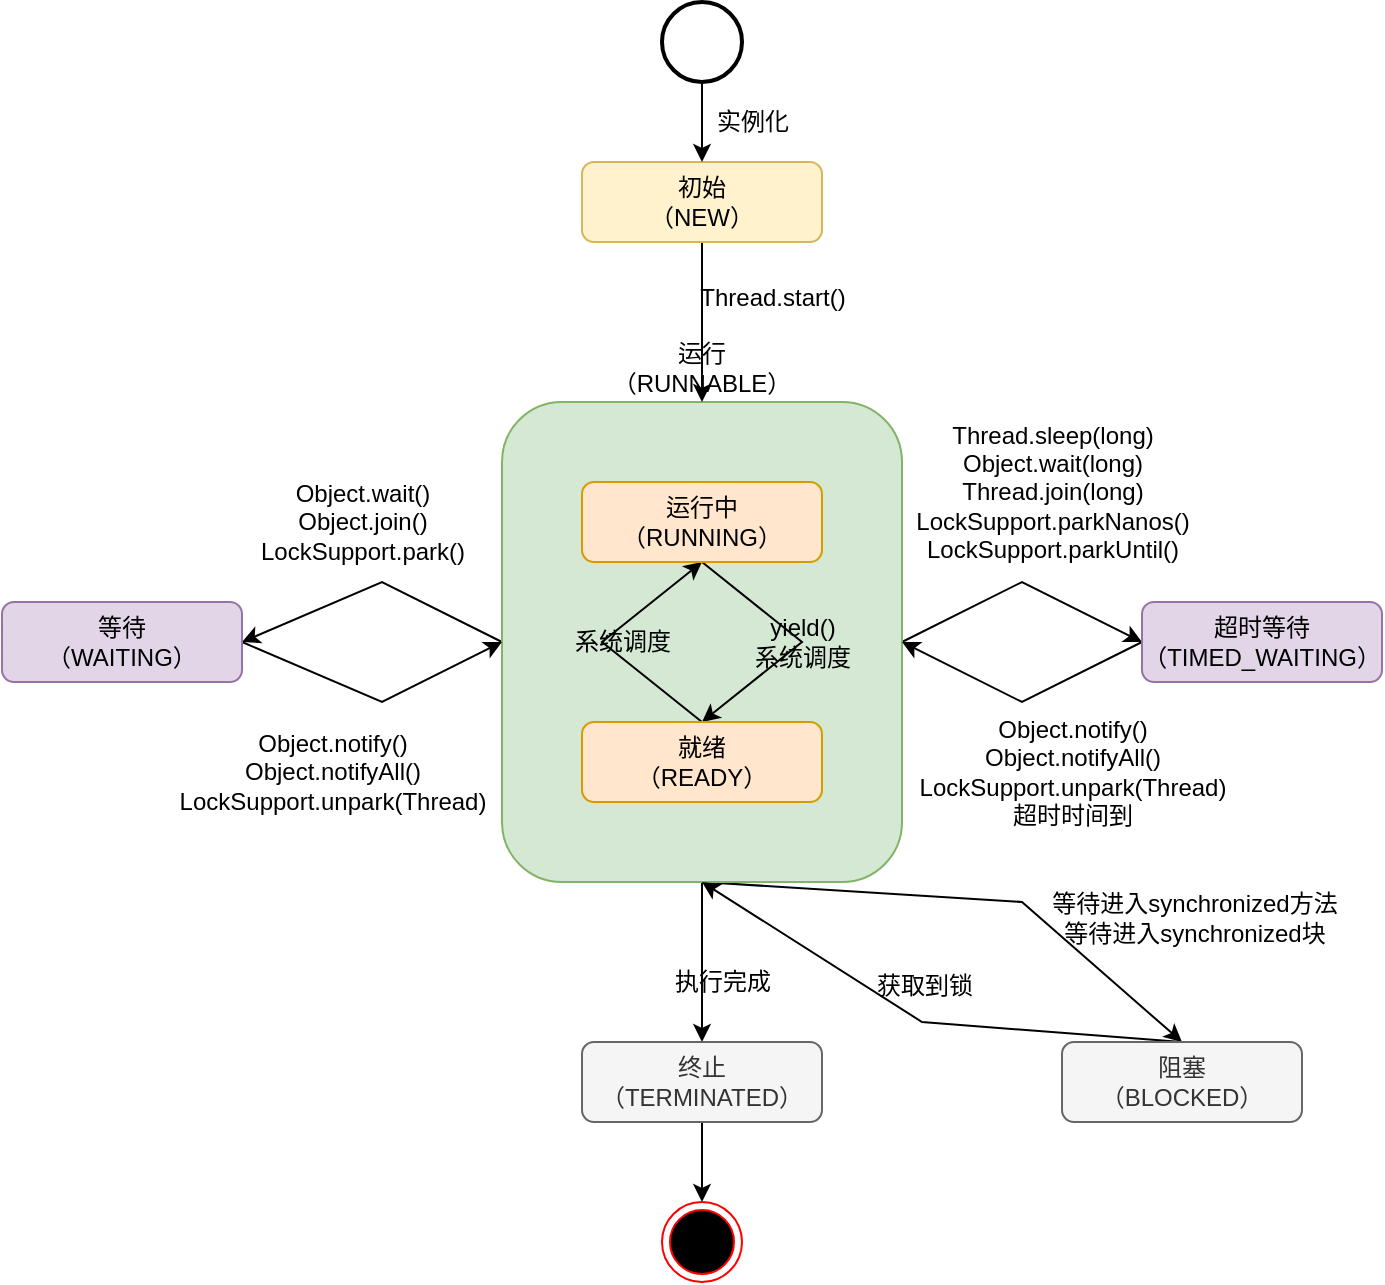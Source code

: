 <mxfile version="12.4.2" type="device" pages="1"><diagram id="DvNsWAy285dxPSmAxDjb" name="第 1 页"><mxGraphModel dx="1186" dy="875" grid="1" gridSize="10" guides="1" tooltips="1" connect="1" arrows="1" fold="1" page="1" pageScale="1" pageWidth="827" pageHeight="1169" math="0" shadow="0"><root><mxCell id="0"/><mxCell id="1" parent="0"/><mxCell id="A4tFy29sopAiWd8CrNJ6-18" style="edgeStyle=none;rounded=0;orthogonalLoop=1;jettySize=auto;html=1;entryX=0.5;entryY=0;entryDx=0;entryDy=0;" edge="1" parent="1" source="A4tFy29sopAiWd8CrNJ6-1" target="A4tFy29sopAiWd8CrNJ6-17"><mxGeometry relative="1" as="geometry"/></mxCell><mxCell id="A4tFy29sopAiWd8CrNJ6-35" style="edgeStyle=none;rounded=0;orthogonalLoop=1;jettySize=auto;html=1;exitX=0;exitY=0.5;exitDx=0;exitDy=0;entryX=1;entryY=0.5;entryDx=0;entryDy=0;" edge="1" parent="1" source="A4tFy29sopAiWd8CrNJ6-1" target="A4tFy29sopAiWd8CrNJ6-33"><mxGeometry relative="1" as="geometry"><mxPoint x="160" y="340" as="targetPoint"/><Array as="points"><mxPoint x="220" y="330"/></Array></mxGeometry></mxCell><mxCell id="A4tFy29sopAiWd8CrNJ6-39" style="edgeStyle=none;rounded=0;orthogonalLoop=1;jettySize=auto;html=1;entryX=0;entryY=0.5;entryDx=0;entryDy=0;exitX=1;exitY=0.5;exitDx=0;exitDy=0;" edge="1" parent="1" source="A4tFy29sopAiWd8CrNJ6-1" target="A4tFy29sopAiWd8CrNJ6-38"><mxGeometry relative="1" as="geometry"><Array as="points"><mxPoint x="540" y="330"/></Array></mxGeometry></mxCell><mxCell id="A4tFy29sopAiWd8CrNJ6-45" style="edgeStyle=none;rounded=0;orthogonalLoop=1;jettySize=auto;html=1;entryX=0.5;entryY=0;entryDx=0;entryDy=0;" edge="1" parent="1" target="A4tFy29sopAiWd8CrNJ6-44"><mxGeometry relative="1" as="geometry"><mxPoint x="380" y="480" as="sourcePoint"/><Array as="points"><mxPoint x="540" y="490"/></Array></mxGeometry></mxCell><mxCell id="A4tFy29sopAiWd8CrNJ6-1" value="运行&lt;br&gt;（RUNNABLE）" style="rounded=1;whiteSpace=wrap;html=1;labelPosition=center;verticalLabelPosition=top;align=center;verticalAlign=bottom;fillColor=#d5e8d4;strokeColor=#82b366;" vertex="1" parent="1"><mxGeometry x="280" y="240" width="200" height="240" as="geometry"/></mxCell><mxCell id="A4tFy29sopAiWd8CrNJ6-7" style="rounded=0;orthogonalLoop=1;jettySize=auto;html=1;entryX=0.5;entryY=0;entryDx=0;entryDy=0;exitX=0.5;exitY=1;exitDx=0;exitDy=0;startArrow=classic;startFill=1;endArrow=none;endFill=0;" edge="1" parent="1" source="A4tFy29sopAiWd8CrNJ6-2" target="A4tFy29sopAiWd8CrNJ6-3"><mxGeometry relative="1" as="geometry"><Array as="points"><mxPoint x="330" y="360"/></Array></mxGeometry></mxCell><mxCell id="A4tFy29sopAiWd8CrNJ6-9" style="edgeStyle=none;rounded=0;orthogonalLoop=1;jettySize=auto;html=1;entryX=0.5;entryY=0;entryDx=0;entryDy=0;exitX=0.5;exitY=1;exitDx=0;exitDy=0;" edge="1" parent="1" source="A4tFy29sopAiWd8CrNJ6-2" target="A4tFy29sopAiWd8CrNJ6-3"><mxGeometry relative="1" as="geometry"><Array as="points"><mxPoint x="430" y="360"/></Array></mxGeometry></mxCell><mxCell id="A4tFy29sopAiWd8CrNJ6-2" value="运行中&lt;br&gt;（RUNNING）" style="rounded=1;whiteSpace=wrap;html=1;labelPosition=center;verticalLabelPosition=middle;align=center;verticalAlign=middle;fillColor=#ffe6cc;strokeColor=#d79b00;" vertex="1" parent="1"><mxGeometry x="320" y="280" width="120" height="40" as="geometry"/></mxCell><mxCell id="A4tFy29sopAiWd8CrNJ6-3" value="就绪&lt;br&gt;（READY）" style="rounded=1;whiteSpace=wrap;html=1;labelPosition=center;verticalLabelPosition=middle;align=center;verticalAlign=middle;fillColor=#ffe6cc;strokeColor=#d79b00;" vertex="1" parent="1"><mxGeometry x="320" y="400" width="120" height="40" as="geometry"/></mxCell><mxCell id="A4tFy29sopAiWd8CrNJ6-8" value="系统调度" style="text;html=1;align=center;verticalAlign=middle;resizable=0;points=[];;autosize=1;" vertex="1" parent="1"><mxGeometry x="310" y="350" width="60" height="20" as="geometry"/></mxCell><mxCell id="A4tFy29sopAiWd8CrNJ6-10" value="yield()&lt;br&gt;系统调度" style="text;html=1;align=center;verticalAlign=middle;resizable=0;points=[];;autosize=1;" vertex="1" parent="1"><mxGeometry x="400" y="345" width="60" height="30" as="geometry"/></mxCell><mxCell id="A4tFy29sopAiWd8CrNJ6-12" style="edgeStyle=none;rounded=0;orthogonalLoop=1;jettySize=auto;html=1;entryX=0.5;entryY=0;entryDx=0;entryDy=0;" edge="1" parent="1" source="A4tFy29sopAiWd8CrNJ6-11" target="A4tFy29sopAiWd8CrNJ6-1"><mxGeometry relative="1" as="geometry"/></mxCell><mxCell id="A4tFy29sopAiWd8CrNJ6-11" value="初始&lt;br&gt;（NEW）" style="rounded=1;whiteSpace=wrap;html=1;labelPosition=center;verticalLabelPosition=middle;align=center;verticalAlign=middle;fillColor=#fff2cc;strokeColor=#d6b656;" vertex="1" parent="1"><mxGeometry x="320" y="120" width="120" height="40" as="geometry"/></mxCell><mxCell id="A4tFy29sopAiWd8CrNJ6-13" value="Thread.start()" style="text;html=1;align=center;verticalAlign=middle;resizable=0;points=[];;autosize=1;" vertex="1" parent="1"><mxGeometry x="370" y="178" width="90" height="20" as="geometry"/></mxCell><mxCell id="A4tFy29sopAiWd8CrNJ6-15" style="edgeStyle=none;rounded=0;orthogonalLoop=1;jettySize=auto;html=1;entryX=0.5;entryY=0;entryDx=0;entryDy=0;" edge="1" parent="1" source="A4tFy29sopAiWd8CrNJ6-14" target="A4tFy29sopAiWd8CrNJ6-11"><mxGeometry relative="1" as="geometry"/></mxCell><mxCell id="A4tFy29sopAiWd8CrNJ6-14" value="" style="strokeWidth=2;html=1;shape=mxgraph.flowchart.start_2;whiteSpace=wrap;" vertex="1" parent="1"><mxGeometry x="360" y="40" width="40" height="40" as="geometry"/></mxCell><mxCell id="A4tFy29sopAiWd8CrNJ6-16" value="实例化" style="text;html=1;align=center;verticalAlign=middle;resizable=0;points=[];;autosize=1;" vertex="1" parent="1"><mxGeometry x="380" y="90" width="50" height="20" as="geometry"/></mxCell><mxCell id="A4tFy29sopAiWd8CrNJ6-32" style="edgeStyle=none;rounded=0;orthogonalLoop=1;jettySize=auto;html=1;entryX=0.5;entryY=0;entryDx=0;entryDy=0;" edge="1" parent="1" source="A4tFy29sopAiWd8CrNJ6-17" target="A4tFy29sopAiWd8CrNJ6-31"><mxGeometry relative="1" as="geometry"/></mxCell><mxCell id="A4tFy29sopAiWd8CrNJ6-17" value="终止&lt;br&gt;（TERMINATED）" style="rounded=1;whiteSpace=wrap;html=1;labelPosition=center;verticalLabelPosition=middle;align=center;verticalAlign=middle;fillColor=#f5f5f5;strokeColor=#666666;fontColor=#333333;" vertex="1" parent="1"><mxGeometry x="320" y="560" width="120" height="40" as="geometry"/></mxCell><mxCell id="A4tFy29sopAiWd8CrNJ6-19" value="执行完成" style="text;html=1;align=center;verticalAlign=middle;resizable=0;points=[];;autosize=1;" vertex="1" parent="1"><mxGeometry x="360" y="520" width="60" height="20" as="geometry"/></mxCell><mxCell id="A4tFy29sopAiWd8CrNJ6-31" value="" style="ellipse;html=1;shape=endState;fillColor=#000000;strokeColor=#ff0000;" vertex="1" parent="1"><mxGeometry x="360" y="640" width="40" height="40" as="geometry"/></mxCell><mxCell id="A4tFy29sopAiWd8CrNJ6-34" style="edgeStyle=none;rounded=0;orthogonalLoop=1;jettySize=auto;html=1;entryX=0;entryY=0.5;entryDx=0;entryDy=0;exitX=1;exitY=0.5;exitDx=0;exitDy=0;" edge="1" parent="1" source="A4tFy29sopAiWd8CrNJ6-33" target="A4tFy29sopAiWd8CrNJ6-1"><mxGeometry relative="1" as="geometry"><Array as="points"><mxPoint x="220" y="390"/></Array></mxGeometry></mxCell><mxCell id="A4tFy29sopAiWd8CrNJ6-33" value="等待&lt;br&gt;（WAITING）" style="rounded=1;whiteSpace=wrap;html=1;labelPosition=center;verticalLabelPosition=middle;align=center;verticalAlign=middle;fillColor=#e1d5e7;strokeColor=#9673a6;" vertex="1" parent="1"><mxGeometry x="30" y="340" width="120" height="40" as="geometry"/></mxCell><mxCell id="A4tFy29sopAiWd8CrNJ6-36" value="Object.wait()&lt;br&gt;Object.join()&lt;br&gt;LockSupport.park()" style="text;html=1;align=center;verticalAlign=middle;resizable=0;points=[];;autosize=1;" vertex="1" parent="1"><mxGeometry x="150" y="275" width="120" height="50" as="geometry"/></mxCell><mxCell id="A4tFy29sopAiWd8CrNJ6-37" value="Object.notify()&lt;br&gt;Object.notifyAll()&lt;br&gt;LockSupport.unpark(Thread)" style="text;html=1;align=center;verticalAlign=middle;resizable=0;points=[];;autosize=1;" vertex="1" parent="1"><mxGeometry x="110" y="400" width="170" height="50" as="geometry"/></mxCell><mxCell id="A4tFy29sopAiWd8CrNJ6-40" style="edgeStyle=none;rounded=0;orthogonalLoop=1;jettySize=auto;html=1;entryX=1;entryY=0.5;entryDx=0;entryDy=0;exitX=0;exitY=0.5;exitDx=0;exitDy=0;" edge="1" parent="1" source="A4tFy29sopAiWd8CrNJ6-38" target="A4tFy29sopAiWd8CrNJ6-1"><mxGeometry relative="1" as="geometry"><Array as="points"><mxPoint x="540" y="390"/></Array></mxGeometry></mxCell><mxCell id="A4tFy29sopAiWd8CrNJ6-38" value="超时等待&lt;br&gt;（TIMED_WAITING）" style="rounded=1;whiteSpace=wrap;html=1;labelPosition=center;verticalLabelPosition=middle;align=center;verticalAlign=middle;fillColor=#e1d5e7;strokeColor=#9673a6;" vertex="1" parent="1"><mxGeometry x="600" y="340" width="120" height="40" as="geometry"/></mxCell><mxCell id="A4tFy29sopAiWd8CrNJ6-41" value="Thread.sleep(long)&lt;br&gt;Object.wait(long)&lt;br&gt;Thread.join(long)&lt;br&gt;LockSupport.parkNanos()&lt;br&gt;LockSupport.parkUntil()" style="text;html=1;align=center;verticalAlign=middle;resizable=0;points=[];;autosize=1;" vertex="1" parent="1"><mxGeometry x="480" y="245" width="150" height="80" as="geometry"/></mxCell><mxCell id="A4tFy29sopAiWd8CrNJ6-43" value="Object.notify()&lt;br&gt;Object.notifyAll()&lt;br&gt;LockSupport.unpark(Thread)&lt;br&gt;超时时间到" style="text;html=1;align=center;verticalAlign=middle;resizable=0;points=[];;autosize=1;" vertex="1" parent="1"><mxGeometry x="480" y="395" width="170" height="60" as="geometry"/></mxCell><mxCell id="A4tFy29sopAiWd8CrNJ6-47" style="edgeStyle=none;rounded=0;orthogonalLoop=1;jettySize=auto;html=1;" edge="1" parent="1"><mxGeometry relative="1" as="geometry"><mxPoint x="380" y="480" as="targetPoint"/><mxPoint x="620" y="560" as="sourcePoint"/><Array as="points"><mxPoint x="490" y="550"/></Array></mxGeometry></mxCell><mxCell id="A4tFy29sopAiWd8CrNJ6-44" value="阻塞&lt;br&gt;（BLOCKED）" style="rounded=1;whiteSpace=wrap;html=1;labelPosition=center;verticalLabelPosition=middle;align=center;verticalAlign=middle;fillColor=#f5f5f5;strokeColor=#666666;fontColor=#333333;" vertex="1" parent="1"><mxGeometry x="560" y="560" width="120" height="40" as="geometry"/></mxCell><mxCell id="A4tFy29sopAiWd8CrNJ6-46" value="等待进入synchronized方法&lt;br&gt;等待进入synchronized块" style="text;html=1;align=center;verticalAlign=middle;resizable=0;points=[];;autosize=1;" vertex="1" parent="1"><mxGeometry x="546" y="483" width="160" height="30" as="geometry"/></mxCell><mxCell id="A4tFy29sopAiWd8CrNJ6-48" value="获取到锁" style="text;html=1;align=center;verticalAlign=middle;resizable=0;points=[];;autosize=1;" vertex="1" parent="1"><mxGeometry x="461" y="522" width="60" height="20" as="geometry"/></mxCell></root></mxGraphModel></diagram></mxfile>